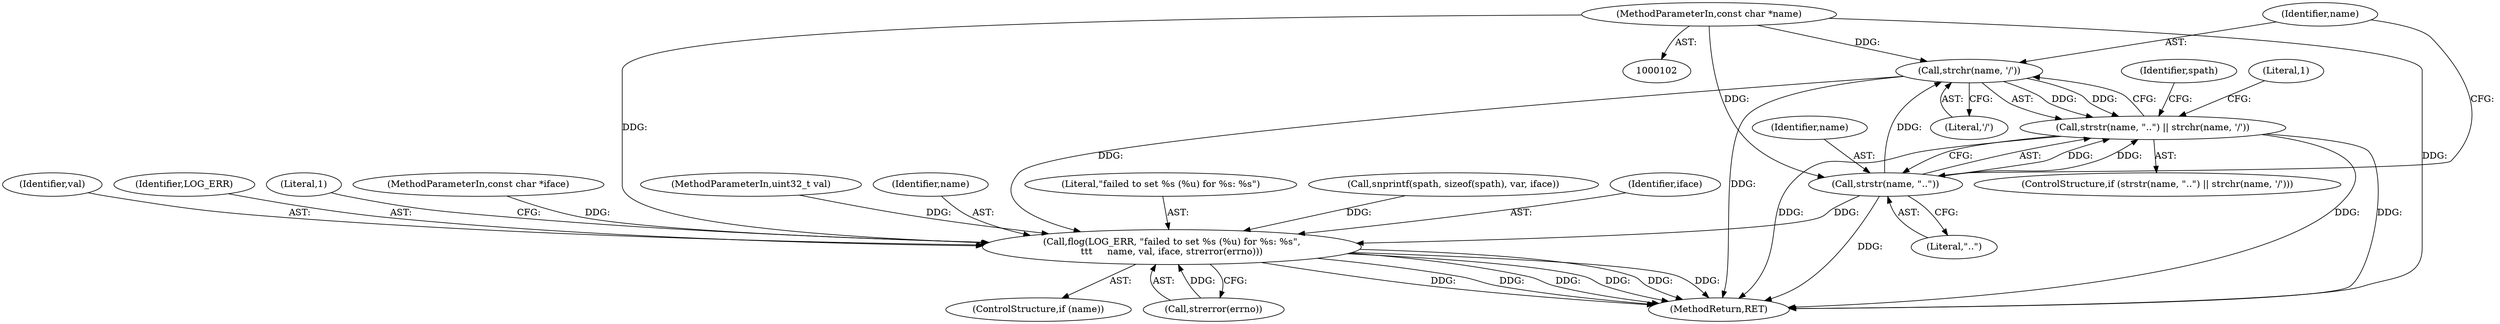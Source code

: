 digraph "0_radvd_92e22ca23e52066da2258df8c76a2dca8a428bcc@API" {
"1000128" [label="(Call,strchr(name, '/'))"];
"1000125" [label="(Call,strstr(name, \"..\"))"];
"1000105" [label="(MethodParameterIn,const char *name)"];
"1000124" [label="(Call,strstr(name, \"..\") || strchr(name, '/'))"];
"1000154" [label="(Call,flog(LOG_ERR, \"failed to set %s (%u) for %s: %s\",\n\t\t\t     name, val, iface, strerror(errno)))"];
"1000130" [label="(Literal,'/')"];
"1000125" [label="(Call,strstr(name, \"..\"))"];
"1000106" [label="(MethodParameterIn,uint32_t val)"];
"1000157" [label="(Identifier,name)"];
"1000127" [label="(Literal,\"..\")"];
"1000124" [label="(Call,strstr(name, \"..\") || strchr(name, '/'))"];
"1000133" [label="(Literal,1)"];
"1000173" [label="(MethodReturn,RET)"];
"1000123" [label="(ControlStructure,if (strstr(name, \"..\") || strchr(name, '/')))"];
"1000129" [label="(Identifier,name)"];
"1000137" [label="(Identifier,spath)"];
"1000156" [label="(Literal,\"failed to set %s (%u) for %s: %s\")"];
"1000152" [label="(ControlStructure,if (name))"];
"1000112" [label="(Call,snprintf(spath, sizeof(spath), var, iface))"];
"1000159" [label="(Identifier,iface)"];
"1000128" [label="(Call,strchr(name, '/'))"];
"1000158" [label="(Identifier,val)"];
"1000155" [label="(Identifier,LOG_ERR)"];
"1000154" [label="(Call,flog(LOG_ERR, \"failed to set %s (%u) for %s: %s\",\n\t\t\t     name, val, iface, strerror(errno)))"];
"1000160" [label="(Call,strerror(errno))"];
"1000164" [label="(Literal,1)"];
"1000103" [label="(MethodParameterIn,const char *iface)"];
"1000126" [label="(Identifier,name)"];
"1000105" [label="(MethodParameterIn,const char *name)"];
"1000128" -> "1000124"  [label="AST: "];
"1000128" -> "1000130"  [label="CFG: "];
"1000129" -> "1000128"  [label="AST: "];
"1000130" -> "1000128"  [label="AST: "];
"1000124" -> "1000128"  [label="CFG: "];
"1000128" -> "1000173"  [label="DDG: "];
"1000128" -> "1000124"  [label="DDG: "];
"1000128" -> "1000124"  [label="DDG: "];
"1000125" -> "1000128"  [label="DDG: "];
"1000105" -> "1000128"  [label="DDG: "];
"1000128" -> "1000154"  [label="DDG: "];
"1000125" -> "1000124"  [label="AST: "];
"1000125" -> "1000127"  [label="CFG: "];
"1000126" -> "1000125"  [label="AST: "];
"1000127" -> "1000125"  [label="AST: "];
"1000129" -> "1000125"  [label="CFG: "];
"1000124" -> "1000125"  [label="CFG: "];
"1000125" -> "1000173"  [label="DDG: "];
"1000125" -> "1000124"  [label="DDG: "];
"1000125" -> "1000124"  [label="DDG: "];
"1000105" -> "1000125"  [label="DDG: "];
"1000125" -> "1000154"  [label="DDG: "];
"1000105" -> "1000102"  [label="AST: "];
"1000105" -> "1000173"  [label="DDG: "];
"1000105" -> "1000154"  [label="DDG: "];
"1000124" -> "1000123"  [label="AST: "];
"1000133" -> "1000124"  [label="CFG: "];
"1000137" -> "1000124"  [label="CFG: "];
"1000124" -> "1000173"  [label="DDG: "];
"1000124" -> "1000173"  [label="DDG: "];
"1000124" -> "1000173"  [label="DDG: "];
"1000154" -> "1000152"  [label="AST: "];
"1000154" -> "1000160"  [label="CFG: "];
"1000155" -> "1000154"  [label="AST: "];
"1000156" -> "1000154"  [label="AST: "];
"1000157" -> "1000154"  [label="AST: "];
"1000158" -> "1000154"  [label="AST: "];
"1000159" -> "1000154"  [label="AST: "];
"1000160" -> "1000154"  [label="AST: "];
"1000164" -> "1000154"  [label="CFG: "];
"1000154" -> "1000173"  [label="DDG: "];
"1000154" -> "1000173"  [label="DDG: "];
"1000154" -> "1000173"  [label="DDG: "];
"1000154" -> "1000173"  [label="DDG: "];
"1000154" -> "1000173"  [label="DDG: "];
"1000154" -> "1000173"  [label="DDG: "];
"1000106" -> "1000154"  [label="DDG: "];
"1000112" -> "1000154"  [label="DDG: "];
"1000103" -> "1000154"  [label="DDG: "];
"1000160" -> "1000154"  [label="DDG: "];
}
